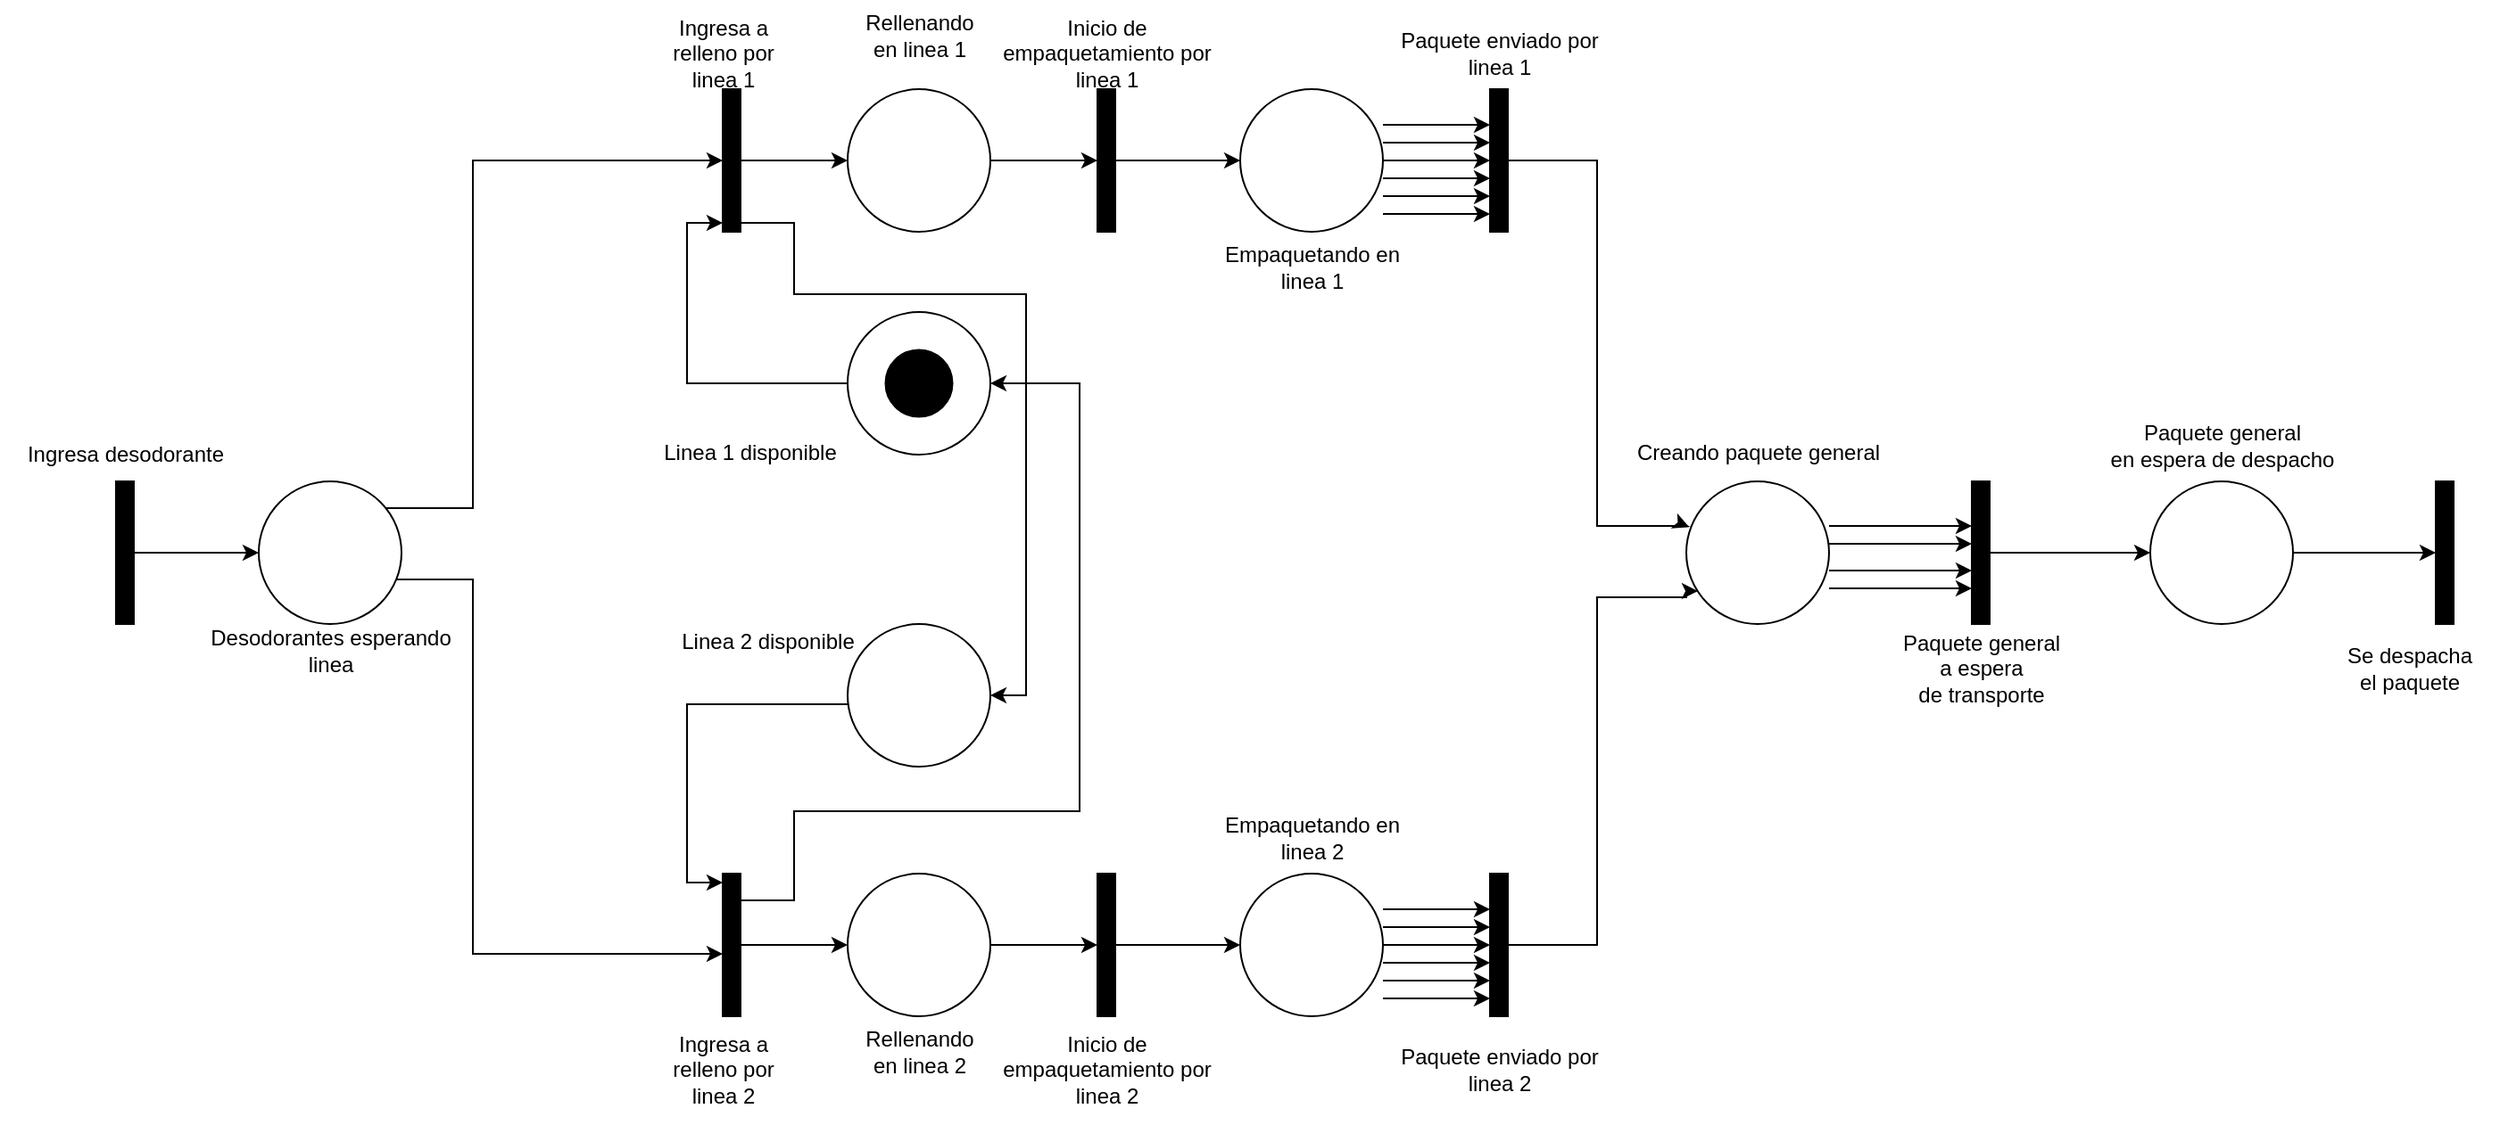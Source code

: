 <mxfile version="24.8.4">
  <diagram name="Page-1" id="KmHmWlrcCJRHUjH3SWAp">
    <mxGraphModel dx="2049" dy="1036" grid="1" gridSize="10" guides="1" tooltips="1" connect="1" arrows="1" fold="1" page="1" pageScale="1" pageWidth="1400" pageHeight="850" math="0" shadow="0">
      <root>
        <mxCell id="0" />
        <mxCell id="1" parent="0" />
        <mxCell id="458_SJfopfldQqDJjqZw-4" value="" style="edgeStyle=orthogonalEdgeStyle;rounded=0;orthogonalLoop=1;jettySize=auto;html=1;curved=0;" edge="1" parent="1" source="458_SJfopfldQqDJjqZw-1" target="458_SJfopfldQqDJjqZw-3">
          <mxGeometry relative="1" as="geometry" />
        </mxCell>
        <mxCell id="458_SJfopfldQqDJjqZw-1" value="" style="html=1;points=[[0,0,0,0,5],[0,1,0,0,-5],[1,0,0,0,5],[1,1,0,0,-5]];perimeter=orthogonalPerimeter;outlineConnect=0;targetShapes=umlLifeline;portConstraint=eastwest;newEdgeStyle={&quot;curved&quot;:0,&quot;rounded&quot;:0};fillColor=#000000;" vertex="1" parent="1">
          <mxGeometry x="65" y="380" width="10" height="80" as="geometry" />
        </mxCell>
        <mxCell id="458_SJfopfldQqDJjqZw-9" style="edgeStyle=orthogonalEdgeStyle;rounded=0;orthogonalLoop=1;jettySize=auto;html=1;" edge="1" parent="1" source="458_SJfopfldQqDJjqZw-3" target="458_SJfopfldQqDJjqZw-8">
          <mxGeometry relative="1" as="geometry">
            <Array as="points">
              <mxPoint x="265" y="395" />
              <mxPoint x="265" y="200" />
            </Array>
          </mxGeometry>
        </mxCell>
        <mxCell id="458_SJfopfldQqDJjqZw-10" style="edgeStyle=orthogonalEdgeStyle;rounded=0;orthogonalLoop=1;jettySize=auto;html=1;" edge="1" parent="1" source="458_SJfopfldQqDJjqZw-3" target="458_SJfopfldQqDJjqZw-41">
          <mxGeometry relative="1" as="geometry">
            <mxPoint x="405" y="715.0" as="targetPoint" />
            <Array as="points">
              <mxPoint x="265" y="435" />
              <mxPoint x="265" y="645" />
            </Array>
          </mxGeometry>
        </mxCell>
        <mxCell id="458_SJfopfldQqDJjqZw-3" value="" style="ellipse;whiteSpace=wrap;html=1;aspect=fixed;" vertex="1" parent="1">
          <mxGeometry x="145" y="380" width="80" height="80" as="geometry" />
        </mxCell>
        <mxCell id="458_SJfopfldQqDJjqZw-12" value="" style="edgeStyle=orthogonalEdgeStyle;rounded=0;orthogonalLoop=1;jettySize=auto;html=1;curved=0;" edge="1" parent="1" source="458_SJfopfldQqDJjqZw-8" target="458_SJfopfldQqDJjqZw-11">
          <mxGeometry relative="1" as="geometry" />
        </mxCell>
        <mxCell id="458_SJfopfldQqDJjqZw-68" style="edgeStyle=orthogonalEdgeStyle;rounded=0;orthogonalLoop=1;jettySize=auto;html=1;curved=0;entryX=1;entryY=0.5;entryDx=0;entryDy=0;" edge="1" parent="1" source="458_SJfopfldQqDJjqZw-8" target="458_SJfopfldQqDJjqZw-60">
          <mxGeometry relative="1" as="geometry">
            <Array as="points">
              <mxPoint x="445" y="235" />
              <mxPoint x="445" y="275" />
              <mxPoint x="575" y="275" />
              <mxPoint x="575" y="500" />
            </Array>
          </mxGeometry>
        </mxCell>
        <mxCell id="458_SJfopfldQqDJjqZw-8" value="" style="html=1;points=[[0,0,0,0,5],[0,1,0,0,-5],[1,0,0,0,5],[1,1,0,0,-5]];perimeter=orthogonalPerimeter;outlineConnect=0;targetShapes=umlLifeline;portConstraint=eastwest;newEdgeStyle={&quot;curved&quot;:0,&quot;rounded&quot;:0};fillColor=#000000;" vertex="1" parent="1">
          <mxGeometry x="405" y="160" width="10" height="80" as="geometry" />
        </mxCell>
        <mxCell id="458_SJfopfldQqDJjqZw-14" value="" style="edgeStyle=orthogonalEdgeStyle;rounded=0;orthogonalLoop=1;jettySize=auto;html=1;" edge="1" parent="1" source="458_SJfopfldQqDJjqZw-11" target="458_SJfopfldQqDJjqZw-13">
          <mxGeometry relative="1" as="geometry" />
        </mxCell>
        <mxCell id="458_SJfopfldQqDJjqZw-11" value="" style="ellipse;whiteSpace=wrap;html=1;aspect=fixed;" vertex="1" parent="1">
          <mxGeometry x="475" y="160" width="80" height="80" as="geometry" />
        </mxCell>
        <mxCell id="458_SJfopfldQqDJjqZw-16" value="" style="edgeStyle=orthogonalEdgeStyle;rounded=0;orthogonalLoop=1;jettySize=auto;html=1;curved=0;" edge="1" parent="1" source="458_SJfopfldQqDJjqZw-13" target="458_SJfopfldQqDJjqZw-15">
          <mxGeometry relative="1" as="geometry" />
        </mxCell>
        <mxCell id="458_SJfopfldQqDJjqZw-13" value="" style="html=1;points=[[0,0,0,0,5],[0,1,0,0,-5],[1,0,0,0,5],[1,1,0,0,-5]];perimeter=orthogonalPerimeter;outlineConnect=0;targetShapes=umlLifeline;portConstraint=eastwest;newEdgeStyle={&quot;curved&quot;:0,&quot;rounded&quot;:0};fillColor=#000000;" vertex="1" parent="1">
          <mxGeometry x="615" y="160" width="10" height="80" as="geometry" />
        </mxCell>
        <mxCell id="458_SJfopfldQqDJjqZw-18" value="" style="edgeStyle=orthogonalEdgeStyle;rounded=0;orthogonalLoop=1;jettySize=auto;html=1;" edge="1" parent="1" source="458_SJfopfldQqDJjqZw-15" target="458_SJfopfldQqDJjqZw-17">
          <mxGeometry relative="1" as="geometry" />
        </mxCell>
        <mxCell id="458_SJfopfldQqDJjqZw-15" value="" style="ellipse;whiteSpace=wrap;html=1;aspect=fixed;" vertex="1" parent="1">
          <mxGeometry x="695" y="160" width="80" height="80" as="geometry" />
        </mxCell>
        <mxCell id="458_SJfopfldQqDJjqZw-83" style="edgeStyle=orthogonalEdgeStyle;rounded=0;orthogonalLoop=1;jettySize=auto;html=1;curved=0;entryX=0.02;entryY=0.321;entryDx=0;entryDy=0;entryPerimeter=0;" edge="1" parent="1" source="458_SJfopfldQqDJjqZw-17" target="458_SJfopfldQqDJjqZw-29">
          <mxGeometry relative="1" as="geometry">
            <Array as="points">
              <mxPoint x="895" y="200" />
              <mxPoint x="895" y="405" />
              <mxPoint x="945" y="405" />
            </Array>
          </mxGeometry>
        </mxCell>
        <mxCell id="458_SJfopfldQqDJjqZw-17" value="" style="html=1;points=[[0,0,0,0,5],[0,1,0,0,-5],[1,0,0,0,5],[1,1,0,0,-5]];perimeter=orthogonalPerimeter;outlineConnect=0;targetShapes=umlLifeline;portConstraint=eastwest;newEdgeStyle={&quot;curved&quot;:0,&quot;rounded&quot;:0};fillColor=#000000;" vertex="1" parent="1">
          <mxGeometry x="835" y="160" width="10" height="80" as="geometry" />
        </mxCell>
        <mxCell id="458_SJfopfldQqDJjqZw-19" value="" style="edgeStyle=orthogonalEdgeStyle;rounded=0;orthogonalLoop=1;jettySize=auto;html=1;" edge="1" parent="1">
          <mxGeometry relative="1" as="geometry">
            <mxPoint x="775" y="210" as="sourcePoint" />
            <mxPoint x="835" y="210" as="targetPoint" />
          </mxGeometry>
        </mxCell>
        <mxCell id="458_SJfopfldQqDJjqZw-20" value="" style="edgeStyle=orthogonalEdgeStyle;rounded=0;orthogonalLoop=1;jettySize=auto;html=1;" edge="1" parent="1">
          <mxGeometry relative="1" as="geometry">
            <mxPoint x="775" y="190" as="sourcePoint" />
            <mxPoint x="835" y="190" as="targetPoint" />
          </mxGeometry>
        </mxCell>
        <mxCell id="458_SJfopfldQqDJjqZw-21" value="" style="edgeStyle=orthogonalEdgeStyle;rounded=0;orthogonalLoop=1;jettySize=auto;html=1;" edge="1" parent="1">
          <mxGeometry relative="1" as="geometry">
            <mxPoint x="775" y="220" as="sourcePoint" />
            <mxPoint x="835" y="220" as="targetPoint" />
          </mxGeometry>
        </mxCell>
        <mxCell id="458_SJfopfldQqDJjqZw-22" value="" style="edgeStyle=orthogonalEdgeStyle;rounded=0;orthogonalLoop=1;jettySize=auto;html=1;" edge="1" parent="1">
          <mxGeometry relative="1" as="geometry">
            <mxPoint x="775" y="230" as="sourcePoint" />
            <mxPoint x="835" y="230" as="targetPoint" />
          </mxGeometry>
        </mxCell>
        <mxCell id="458_SJfopfldQqDJjqZw-24" value="" style="edgeStyle=orthogonalEdgeStyle;rounded=0;orthogonalLoop=1;jettySize=auto;html=1;" edge="1" parent="1">
          <mxGeometry relative="1" as="geometry">
            <mxPoint x="775" y="180" as="sourcePoint" />
            <mxPoint x="835" y="180" as="targetPoint" />
          </mxGeometry>
        </mxCell>
        <mxCell id="458_SJfopfldQqDJjqZw-33" value="" style="edgeStyle=orthogonalEdgeStyle;rounded=0;orthogonalLoop=1;jettySize=auto;html=1;" edge="1" parent="1" source="458_SJfopfldQqDJjqZw-29" target="458_SJfopfldQqDJjqZw-31">
          <mxGeometry relative="1" as="geometry">
            <Array as="points">
              <mxPoint x="1055" y="415" />
              <mxPoint x="1055" y="415" />
            </Array>
          </mxGeometry>
        </mxCell>
        <mxCell id="458_SJfopfldQqDJjqZw-29" value="" style="ellipse;whiteSpace=wrap;html=1;aspect=fixed;" vertex="1" parent="1">
          <mxGeometry x="945" y="380" width="80" height="80" as="geometry" />
        </mxCell>
        <mxCell id="458_SJfopfldQqDJjqZw-71" value="" style="edgeStyle=orthogonalEdgeStyle;rounded=0;orthogonalLoop=1;jettySize=auto;html=1;curved=0;" edge="1" parent="1" source="458_SJfopfldQqDJjqZw-31" target="458_SJfopfldQqDJjqZw-70">
          <mxGeometry relative="1" as="geometry" />
        </mxCell>
        <mxCell id="458_SJfopfldQqDJjqZw-31" value="" style="html=1;points=[[0,0,0,0,5],[0,1,0,0,-5],[1,0,0,0,5],[1,1,0,0,-5]];perimeter=orthogonalPerimeter;outlineConnect=0;targetShapes=umlLifeline;portConstraint=eastwest;newEdgeStyle={&quot;curved&quot;:0,&quot;rounded&quot;:0};fillColor=#000000;" vertex="1" parent="1">
          <mxGeometry x="1105" y="380" width="10" height="80" as="geometry" />
        </mxCell>
        <mxCell id="458_SJfopfldQqDJjqZw-34" value="" style="edgeStyle=orthogonalEdgeStyle;rounded=0;orthogonalLoop=1;jettySize=auto;html=1;" edge="1" parent="1">
          <mxGeometry relative="1" as="geometry">
            <mxPoint x="1025" y="430" as="sourcePoint" />
            <mxPoint x="1105" y="430" as="targetPoint" />
          </mxGeometry>
        </mxCell>
        <mxCell id="458_SJfopfldQqDJjqZw-35" value="" style="edgeStyle=orthogonalEdgeStyle;rounded=0;orthogonalLoop=1;jettySize=auto;html=1;" edge="1" parent="1">
          <mxGeometry relative="1" as="geometry">
            <mxPoint x="1025" y="440" as="sourcePoint" />
            <mxPoint x="1105" y="440" as="targetPoint" />
          </mxGeometry>
        </mxCell>
        <mxCell id="458_SJfopfldQqDJjqZw-36" value="" style="edgeStyle=orthogonalEdgeStyle;rounded=0;orthogonalLoop=1;jettySize=auto;html=1;" edge="1" parent="1">
          <mxGeometry relative="1" as="geometry">
            <mxPoint x="1025" y="405" as="sourcePoint" />
            <mxPoint x="1105" y="405" as="targetPoint" />
          </mxGeometry>
        </mxCell>
        <mxCell id="458_SJfopfldQqDJjqZw-40" value="" style="edgeStyle=orthogonalEdgeStyle;rounded=0;orthogonalLoop=1;jettySize=auto;html=1;curved=0;" edge="1" parent="1" source="458_SJfopfldQqDJjqZw-41" target="458_SJfopfldQqDJjqZw-43">
          <mxGeometry relative="1" as="geometry" />
        </mxCell>
        <mxCell id="458_SJfopfldQqDJjqZw-69" style="edgeStyle=orthogonalEdgeStyle;rounded=0;orthogonalLoop=1;jettySize=auto;html=1;curved=0;entryX=1;entryY=0.5;entryDx=0;entryDy=0;" edge="1" parent="1" source="458_SJfopfldQqDJjqZw-41" target="458_SJfopfldQqDJjqZw-59">
          <mxGeometry relative="1" as="geometry">
            <Array as="points">
              <mxPoint x="445" y="615" />
              <mxPoint x="445" y="565" />
              <mxPoint x="605" y="565" />
              <mxPoint x="605" y="325" />
            </Array>
          </mxGeometry>
        </mxCell>
        <mxCell id="458_SJfopfldQqDJjqZw-41" value="" style="html=1;points=[[0,0,0,0,5],[0,1,0,0,-5],[1,0,0,0,5],[1,1,0,0,-5]];perimeter=orthogonalPerimeter;outlineConnect=0;targetShapes=umlLifeline;portConstraint=eastwest;newEdgeStyle={&quot;curved&quot;:0,&quot;rounded&quot;:0};fillColor=#000000;" vertex="1" parent="1">
          <mxGeometry x="405" y="600" width="10" height="80" as="geometry" />
        </mxCell>
        <mxCell id="458_SJfopfldQqDJjqZw-42" value="" style="edgeStyle=orthogonalEdgeStyle;rounded=0;orthogonalLoop=1;jettySize=auto;html=1;" edge="1" parent="1" source="458_SJfopfldQqDJjqZw-43" target="458_SJfopfldQqDJjqZw-45">
          <mxGeometry relative="1" as="geometry" />
        </mxCell>
        <mxCell id="458_SJfopfldQqDJjqZw-43" value="" style="ellipse;whiteSpace=wrap;html=1;aspect=fixed;" vertex="1" parent="1">
          <mxGeometry x="475" y="600" width="80" height="80" as="geometry" />
        </mxCell>
        <mxCell id="458_SJfopfldQqDJjqZw-44" value="" style="edgeStyle=orthogonalEdgeStyle;rounded=0;orthogonalLoop=1;jettySize=auto;html=1;curved=0;" edge="1" parent="1" source="458_SJfopfldQqDJjqZw-45" target="458_SJfopfldQqDJjqZw-47">
          <mxGeometry relative="1" as="geometry" />
        </mxCell>
        <mxCell id="458_SJfopfldQqDJjqZw-45" value="" style="html=1;points=[[0,0,0,0,5],[0,1,0,0,-5],[1,0,0,0,5],[1,1,0,0,-5]];perimeter=orthogonalPerimeter;outlineConnect=0;targetShapes=umlLifeline;portConstraint=eastwest;newEdgeStyle={&quot;curved&quot;:0,&quot;rounded&quot;:0};fillColor=#000000;" vertex="1" parent="1">
          <mxGeometry x="615" y="600" width="10" height="80" as="geometry" />
        </mxCell>
        <mxCell id="458_SJfopfldQqDJjqZw-46" value="" style="edgeStyle=orthogonalEdgeStyle;rounded=0;orthogonalLoop=1;jettySize=auto;html=1;" edge="1" parent="1" source="458_SJfopfldQqDJjqZw-47" target="458_SJfopfldQqDJjqZw-49">
          <mxGeometry relative="1" as="geometry" />
        </mxCell>
        <mxCell id="458_SJfopfldQqDJjqZw-47" value="" style="ellipse;whiteSpace=wrap;html=1;aspect=fixed;" vertex="1" parent="1">
          <mxGeometry x="695" y="600" width="80" height="80" as="geometry" />
        </mxCell>
        <mxCell id="458_SJfopfldQqDJjqZw-82" style="edgeStyle=orthogonalEdgeStyle;rounded=0;orthogonalLoop=1;jettySize=auto;html=1;curved=0;entryX=0.081;entryY=0.769;entryDx=0;entryDy=0;entryPerimeter=0;" edge="1" parent="1" source="458_SJfopfldQqDJjqZw-49" target="458_SJfopfldQqDJjqZw-29">
          <mxGeometry relative="1" as="geometry">
            <Array as="points">
              <mxPoint x="895" y="640" />
              <mxPoint x="895" y="445" />
              <mxPoint x="945" y="445" />
              <mxPoint x="945" y="442" />
            </Array>
          </mxGeometry>
        </mxCell>
        <mxCell id="458_SJfopfldQqDJjqZw-49" value="" style="html=1;points=[[0,0,0,0,5],[0,1,0,0,-5],[1,0,0,0,5],[1,1,0,0,-5]];perimeter=orthogonalPerimeter;outlineConnect=0;targetShapes=umlLifeline;portConstraint=eastwest;newEdgeStyle={&quot;curved&quot;:0,&quot;rounded&quot;:0};fillColor=#000000;" vertex="1" parent="1">
          <mxGeometry x="835" y="600" width="10" height="80" as="geometry" />
        </mxCell>
        <mxCell id="458_SJfopfldQqDJjqZw-50" value="" style="edgeStyle=orthogonalEdgeStyle;rounded=0;orthogonalLoop=1;jettySize=auto;html=1;" edge="1" parent="1">
          <mxGeometry relative="1" as="geometry">
            <mxPoint x="775" y="650" as="sourcePoint" />
            <mxPoint x="835" y="650" as="targetPoint" />
          </mxGeometry>
        </mxCell>
        <mxCell id="458_SJfopfldQqDJjqZw-51" value="" style="edgeStyle=orthogonalEdgeStyle;rounded=0;orthogonalLoop=1;jettySize=auto;html=1;" edge="1" parent="1">
          <mxGeometry relative="1" as="geometry">
            <mxPoint x="775" y="630" as="sourcePoint" />
            <mxPoint x="835" y="630" as="targetPoint" />
          </mxGeometry>
        </mxCell>
        <mxCell id="458_SJfopfldQqDJjqZw-52" value="" style="edgeStyle=orthogonalEdgeStyle;rounded=0;orthogonalLoop=1;jettySize=auto;html=1;" edge="1" parent="1">
          <mxGeometry relative="1" as="geometry">
            <mxPoint x="775" y="660" as="sourcePoint" />
            <mxPoint x="835" y="660" as="targetPoint" />
          </mxGeometry>
        </mxCell>
        <mxCell id="458_SJfopfldQqDJjqZw-53" value="" style="edgeStyle=orthogonalEdgeStyle;rounded=0;orthogonalLoop=1;jettySize=auto;html=1;" edge="1" parent="1">
          <mxGeometry relative="1" as="geometry">
            <mxPoint x="775" y="670" as="sourcePoint" />
            <mxPoint x="835" y="670" as="targetPoint" />
          </mxGeometry>
        </mxCell>
        <mxCell id="458_SJfopfldQqDJjqZw-54" value="" style="edgeStyle=orthogonalEdgeStyle;rounded=0;orthogonalLoop=1;jettySize=auto;html=1;" edge="1" parent="1">
          <mxGeometry relative="1" as="geometry">
            <mxPoint x="775" y="620" as="sourcePoint" />
            <mxPoint x="835" y="620" as="targetPoint" />
          </mxGeometry>
        </mxCell>
        <mxCell id="458_SJfopfldQqDJjqZw-59" value="" style="ellipse;whiteSpace=wrap;html=1;aspect=fixed;" vertex="1" parent="1">
          <mxGeometry x="475" y="285" width="80" height="80" as="geometry" />
        </mxCell>
        <mxCell id="458_SJfopfldQqDJjqZw-60" value="" style="ellipse;whiteSpace=wrap;html=1;aspect=fixed;" vertex="1" parent="1">
          <mxGeometry x="475" y="460" width="80" height="80" as="geometry" />
        </mxCell>
        <mxCell id="458_SJfopfldQqDJjqZw-61" value="" style="ellipse;whiteSpace=wrap;html=1;aspect=fixed;fillColor=#000000;" vertex="1" parent="1">
          <mxGeometry x="496.25" y="306.25" width="37.5" height="37.5" as="geometry" />
        </mxCell>
        <mxCell id="458_SJfopfldQqDJjqZw-62" style="edgeStyle=orthogonalEdgeStyle;rounded=0;orthogonalLoop=1;jettySize=auto;html=1;entryX=0;entryY=1;entryDx=0;entryDy=-5;entryPerimeter=0;" edge="1" parent="1" source="458_SJfopfldQqDJjqZw-59" target="458_SJfopfldQqDJjqZw-8">
          <mxGeometry relative="1" as="geometry">
            <Array as="points">
              <mxPoint x="385" y="325" />
              <mxPoint x="385" y="235" />
            </Array>
          </mxGeometry>
        </mxCell>
        <mxCell id="458_SJfopfldQqDJjqZw-64" style="edgeStyle=orthogonalEdgeStyle;rounded=0;orthogonalLoop=1;jettySize=auto;html=1;entryX=0;entryY=0;entryDx=0;entryDy=5;entryPerimeter=0;" edge="1" parent="1" source="458_SJfopfldQqDJjqZw-60" target="458_SJfopfldQqDJjqZw-41">
          <mxGeometry relative="1" as="geometry">
            <Array as="points">
              <mxPoint x="385" y="505" />
              <mxPoint x="385" y="605" />
            </Array>
          </mxGeometry>
        </mxCell>
        <mxCell id="458_SJfopfldQqDJjqZw-73" value="" style="edgeStyle=orthogonalEdgeStyle;rounded=0;orthogonalLoop=1;jettySize=auto;html=1;" edge="1" parent="1" source="458_SJfopfldQqDJjqZw-70" target="458_SJfopfldQqDJjqZw-72">
          <mxGeometry relative="1" as="geometry" />
        </mxCell>
        <mxCell id="458_SJfopfldQqDJjqZw-70" value="" style="ellipse;whiteSpace=wrap;html=1;aspect=fixed;" vertex="1" parent="1">
          <mxGeometry x="1205" y="380" width="80" height="80" as="geometry" />
        </mxCell>
        <mxCell id="458_SJfopfldQqDJjqZw-72" value="" style="html=1;points=[[0,0,0,0,5],[0,1,0,0,-5],[1,0,0,0,5],[1,1,0,0,-5]];perimeter=orthogonalPerimeter;outlineConnect=0;targetShapes=umlLifeline;portConstraint=eastwest;newEdgeStyle={&quot;curved&quot;:0,&quot;rounded&quot;:0};fillColor=#000000;" vertex="1" parent="1">
          <mxGeometry x="1365" y="380" width="10" height="80" as="geometry" />
        </mxCell>
        <mxCell id="458_SJfopfldQqDJjqZw-74" value="Ingresa desodorante" style="text;html=1;align=center;verticalAlign=middle;resizable=0;points=[];autosize=1;strokeColor=none;fillColor=none;" vertex="1" parent="1">
          <mxGeometry y="350" width="140" height="30" as="geometry" />
        </mxCell>
        <mxCell id="458_SJfopfldQqDJjqZw-75" value="&lt;div&gt;Desodorantes esperando&lt;/div&gt;&lt;div&gt;linea&lt;br&gt;&lt;/div&gt;" style="text;html=1;align=center;verticalAlign=middle;resizable=0;points=[];autosize=1;strokeColor=none;fillColor=none;" vertex="1" parent="1">
          <mxGeometry x="100" y="455" width="170" height="40" as="geometry" />
        </mxCell>
        <mxCell id="458_SJfopfldQqDJjqZw-76" value="&lt;div&gt;Ingresa a&lt;/div&gt;&lt;div&gt;relleno por&lt;/div&gt;&lt;div&gt;linea 1&lt;br&gt;&lt;/div&gt;" style="text;html=1;align=center;verticalAlign=middle;resizable=0;points=[];autosize=1;strokeColor=none;fillColor=none;" vertex="1" parent="1">
          <mxGeometry x="365" y="110" width="80" height="60" as="geometry" />
        </mxCell>
        <mxCell id="458_SJfopfldQqDJjqZw-77" value="&lt;div&gt;Rellenando&lt;/div&gt;&lt;div&gt;en linea 1&lt;br&gt;&lt;/div&gt;" style="text;html=1;align=center;verticalAlign=middle;resizable=0;points=[];autosize=1;strokeColor=none;fillColor=none;" vertex="1" parent="1">
          <mxGeometry x="470" y="110" width="90" height="40" as="geometry" />
        </mxCell>
        <mxCell id="458_SJfopfldQqDJjqZw-78" value="&lt;div&gt;Inicio de&lt;/div&gt;&lt;div&gt;empaquetamiento por&lt;/div&gt;&lt;div&gt;linea 1&lt;br&gt;&lt;/div&gt;" style="text;html=1;align=center;verticalAlign=middle;resizable=0;points=[];autosize=1;strokeColor=none;fillColor=none;" vertex="1" parent="1">
          <mxGeometry x="545" y="110" width="150" height="60" as="geometry" />
        </mxCell>
        <mxCell id="458_SJfopfldQqDJjqZw-79" value="&lt;div&gt;Empaquetando en&lt;/div&gt;&lt;div&gt;linea 1&lt;br&gt;&lt;/div&gt;" style="text;html=1;align=center;verticalAlign=middle;resizable=0;points=[];autosize=1;strokeColor=none;fillColor=none;" vertex="1" parent="1">
          <mxGeometry x="670" y="240" width="130" height="40" as="geometry" />
        </mxCell>
        <mxCell id="458_SJfopfldQqDJjqZw-80" value="&lt;div&gt;Paquete enviado por&lt;/div&gt;&lt;div&gt;linea 1&lt;br&gt;&lt;/div&gt;" style="text;html=1;align=center;verticalAlign=middle;resizable=0;points=[];autosize=1;strokeColor=none;fillColor=none;" vertex="1" parent="1">
          <mxGeometry x="770" y="120" width="140" height="40" as="geometry" />
        </mxCell>
        <mxCell id="458_SJfopfldQqDJjqZw-84" value="&lt;div&gt;Ingresa a&lt;/div&gt;&lt;div&gt;relleno por&lt;/div&gt;&lt;div&gt;linea 2 &lt;br&gt;&lt;/div&gt;" style="text;html=1;align=center;verticalAlign=middle;resizable=0;points=[];autosize=1;strokeColor=none;fillColor=none;" vertex="1" parent="1">
          <mxGeometry x="365" y="680" width="80" height="60" as="geometry" />
        </mxCell>
        <mxCell id="458_SJfopfldQqDJjqZw-85" value="&lt;div&gt;Rellenando&lt;/div&gt;&lt;div&gt;en linea 2&lt;br&gt;&lt;/div&gt;" style="text;html=1;align=center;verticalAlign=middle;resizable=0;points=[];autosize=1;strokeColor=none;fillColor=none;" vertex="1" parent="1">
          <mxGeometry x="470" y="680" width="90" height="40" as="geometry" />
        </mxCell>
        <mxCell id="458_SJfopfldQqDJjqZw-86" value="&lt;div&gt;Inicio de&lt;/div&gt;&lt;div&gt;empaquetamiento por&lt;/div&gt;&lt;div&gt;linea 2&lt;br&gt;&lt;/div&gt;" style="text;html=1;align=center;verticalAlign=middle;resizable=0;points=[];autosize=1;strokeColor=none;fillColor=none;" vertex="1" parent="1">
          <mxGeometry x="545" y="680" width="150" height="60" as="geometry" />
        </mxCell>
        <mxCell id="458_SJfopfldQqDJjqZw-87" value="&lt;div&gt;Empaquetando en&lt;/div&gt;&lt;div&gt;linea 2&lt;br&gt;&lt;/div&gt;" style="text;html=1;align=center;verticalAlign=middle;resizable=0;points=[];autosize=1;strokeColor=none;fillColor=none;" vertex="1" parent="1">
          <mxGeometry x="670" y="560" width="130" height="40" as="geometry" />
        </mxCell>
        <mxCell id="458_SJfopfldQqDJjqZw-88" value="&lt;div&gt;Paquete enviado por&lt;/div&gt;&lt;div&gt;linea 2&lt;br&gt;&lt;/div&gt;" style="text;html=1;align=center;verticalAlign=middle;resizable=0;points=[];autosize=1;strokeColor=none;fillColor=none;" vertex="1" parent="1">
          <mxGeometry x="770" y="690" width="140" height="40" as="geometry" />
        </mxCell>
        <mxCell id="458_SJfopfldQqDJjqZw-89" value="Linea 1 disponible" style="text;html=1;align=center;verticalAlign=middle;resizable=0;points=[];autosize=1;strokeColor=none;fillColor=none;" vertex="1" parent="1">
          <mxGeometry x="355" y="348.75" width="130" height="30" as="geometry" />
        </mxCell>
        <mxCell id="458_SJfopfldQqDJjqZw-90" value="Linea 2 disponible" style="text;html=1;align=center;verticalAlign=middle;resizable=0;points=[];autosize=1;strokeColor=none;fillColor=none;" vertex="1" parent="1">
          <mxGeometry x="365" y="455" width="130" height="30" as="geometry" />
        </mxCell>
        <mxCell id="458_SJfopfldQqDJjqZw-91" value="Creando paquete general" style="text;html=1;align=center;verticalAlign=middle;resizable=0;points=[];autosize=1;strokeColor=none;fillColor=none;" vertex="1" parent="1">
          <mxGeometry x="905" y="348.75" width="160" height="30" as="geometry" />
        </mxCell>
        <mxCell id="458_SJfopfldQqDJjqZw-92" value="&lt;div&gt;Paquete general&lt;/div&gt;&lt;div&gt;a espera&lt;/div&gt;&lt;div&gt;de transporte&lt;br&gt;&lt;/div&gt;" style="text;html=1;align=center;verticalAlign=middle;resizable=0;points=[];autosize=1;strokeColor=none;fillColor=none;" vertex="1" parent="1">
          <mxGeometry x="1055" y="455" width="110" height="60" as="geometry" />
        </mxCell>
        <mxCell id="458_SJfopfldQqDJjqZw-93" value="&lt;div&gt;Paquete general&lt;/div&gt;&lt;div&gt;en espera de despacho&lt;br&gt;&lt;/div&gt;" style="text;html=1;align=center;verticalAlign=middle;resizable=0;points=[];autosize=1;strokeColor=none;fillColor=none;" vertex="1" parent="1">
          <mxGeometry x="1170" y="340" width="150" height="40" as="geometry" />
        </mxCell>
        <mxCell id="458_SJfopfldQqDJjqZw-94" value="&lt;div&gt;Se despacha&lt;/div&gt;&lt;div&gt;el paquete&lt;br&gt;&lt;/div&gt;" style="text;html=1;align=center;verticalAlign=middle;resizable=0;points=[];autosize=1;strokeColor=none;fillColor=none;" vertex="1" parent="1">
          <mxGeometry x="1300" y="465" width="100" height="40" as="geometry" />
        </mxCell>
      </root>
    </mxGraphModel>
  </diagram>
</mxfile>
